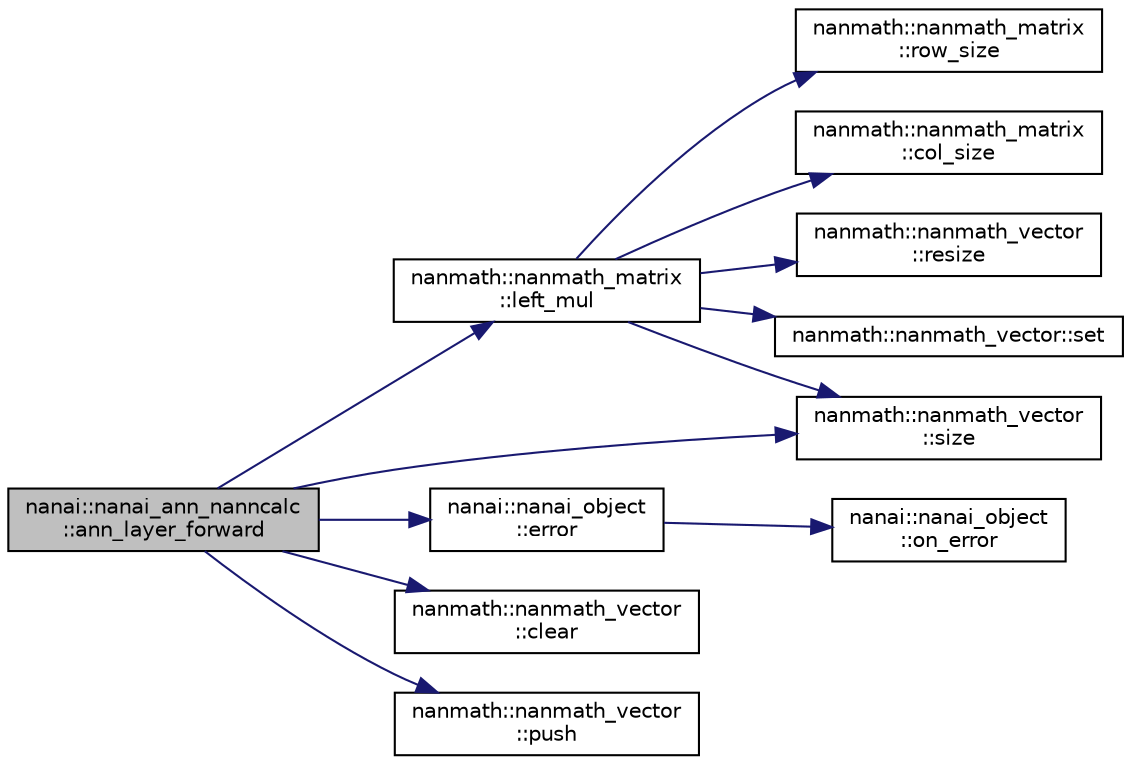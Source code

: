 digraph "nanai::nanai_ann_nanncalc::ann_layer_forward"
{
  edge [fontname="Helvetica",fontsize="10",labelfontname="Helvetica",labelfontsize="10"];
  node [fontname="Helvetica",fontsize="10",shape=record];
  rankdir="LR";
  Node1 [label="nanai::nanai_ann_nanncalc\l::ann_layer_forward",height=0.2,width=0.4,color="black", fillcolor="grey75", style="filled", fontcolor="black"];
  Node1 -> Node2 [color="midnightblue",fontsize="10",style="solid",fontname="Helvetica"];
  Node2 [label="nanmath::nanmath_matrix\l::left_mul",height=0.2,width=0.4,color="black", fillcolor="white", style="filled",URL="$classnanmath_1_1nanmath__matrix.html#aaebae090e22fdb90b531ea376a958959"];
  Node2 -> Node3 [color="midnightblue",fontsize="10",style="solid",fontname="Helvetica"];
  Node3 [label="nanmath::nanmath_matrix\l::row_size",height=0.2,width=0.4,color="black", fillcolor="white", style="filled",URL="$classnanmath_1_1nanmath__matrix.html#a15dc80fe330112c1a17ef6f7de168943"];
  Node2 -> Node4 [color="midnightblue",fontsize="10",style="solid",fontname="Helvetica"];
  Node4 [label="nanmath::nanmath_matrix\l::col_size",height=0.2,width=0.4,color="black", fillcolor="white", style="filled",URL="$classnanmath_1_1nanmath__matrix.html#a4fcc48d81fc393f7cbee5e3c1fe04f75"];
  Node2 -> Node5 [color="midnightblue",fontsize="10",style="solid",fontname="Helvetica"];
  Node5 [label="nanmath::nanmath_vector\l::size",height=0.2,width=0.4,color="black", fillcolor="white", style="filled",URL="$classnanmath_1_1nanmath__vector.html#a3cf8be42dcdac880c4107bd19ba2d034"];
  Node2 -> Node6 [color="midnightblue",fontsize="10",style="solid",fontname="Helvetica"];
  Node6 [label="nanmath::nanmath_vector\l::resize",height=0.2,width=0.4,color="black", fillcolor="white", style="filled",URL="$classnanmath_1_1nanmath__vector.html#ab83eb8611ce5cc0056f3d66455a2c268"];
  Node2 -> Node7 [color="midnightblue",fontsize="10",style="solid",fontname="Helvetica"];
  Node7 [label="nanmath::nanmath_vector::set",height=0.2,width=0.4,color="black", fillcolor="white", style="filled",URL="$classnanmath_1_1nanmath__vector.html#aa56db6b2a630c59c94b473c459ff4673"];
  Node1 -> Node5 [color="midnightblue",fontsize="10",style="solid",fontname="Helvetica"];
  Node1 -> Node8 [color="midnightblue",fontsize="10",style="solid",fontname="Helvetica"];
  Node8 [label="nanai::nanai_object\l::error",height=0.2,width=0.4,color="black", fillcolor="white", style="filled",URL="$classnanai_1_1nanai__object.html#a9b05c72f0058867e692dcbba020436c6"];
  Node8 -> Node9 [color="midnightblue",fontsize="10",style="solid",fontname="Helvetica"];
  Node9 [label="nanai::nanai_object\l::on_error",height=0.2,width=0.4,color="black", fillcolor="white", style="filled",URL="$classnanai_1_1nanai__object.html#a87f162335cead23a1409f7c0570a3284"];
  Node1 -> Node10 [color="midnightblue",fontsize="10",style="solid",fontname="Helvetica"];
  Node10 [label="nanmath::nanmath_vector\l::clear",height=0.2,width=0.4,color="black", fillcolor="white", style="filled",URL="$classnanmath_1_1nanmath__vector.html#a011d39d80690df03197309b2f09105a7"];
  Node1 -> Node11 [color="midnightblue",fontsize="10",style="solid",fontname="Helvetica"];
  Node11 [label="nanmath::nanmath_vector\l::push",height=0.2,width=0.4,color="black", fillcolor="white", style="filled",URL="$classnanmath_1_1nanmath__vector.html#af8019f9e3eb27a88c77cd302bd4e0f49"];
}
